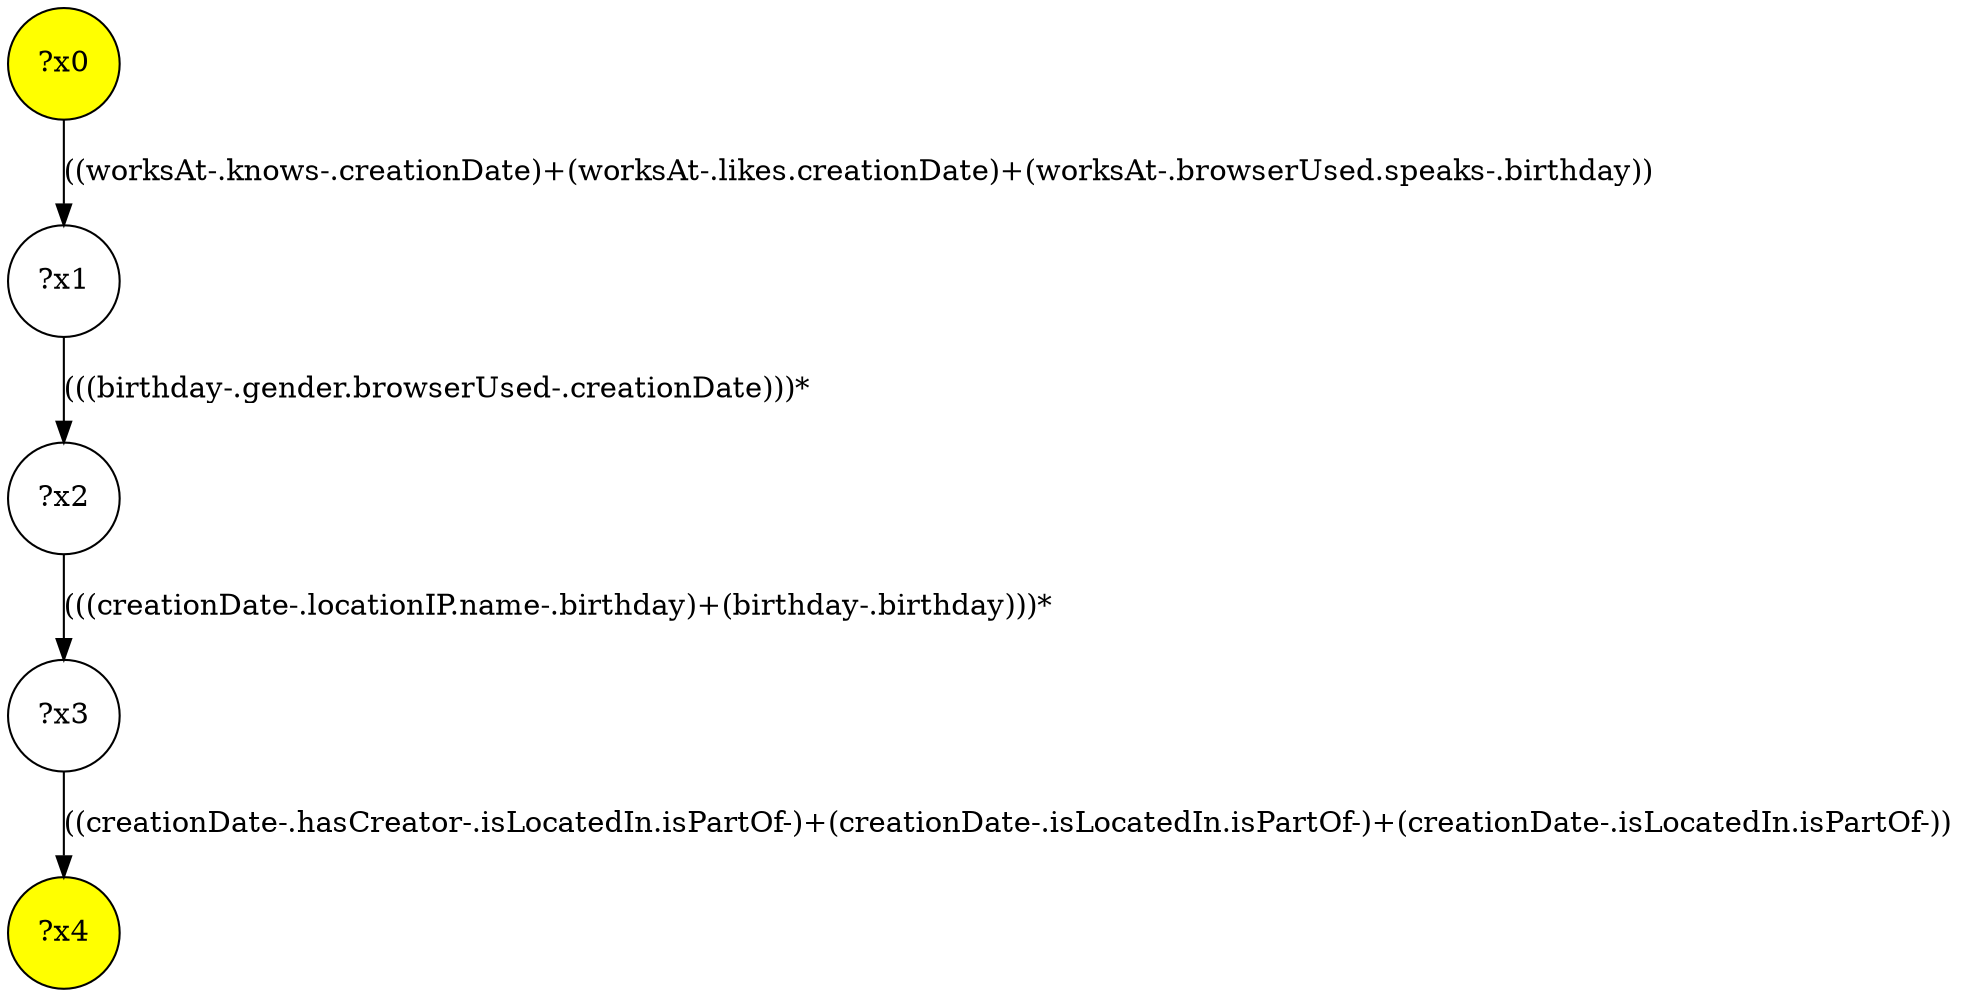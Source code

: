 digraph g {
	x0 [fillcolor="yellow", style="filled," shape=circle, label="?x0"];
	x4 [fillcolor="yellow", style="filled," shape=circle, label="?x4"];
	x1 [shape=circle, label="?x1"];
	x0 -> x1 [label="((worksAt-.knows-.creationDate)+(worksAt-.likes.creationDate)+(worksAt-.browserUsed.speaks-.birthday))"];
	x2 [shape=circle, label="?x2"];
	x1 -> x2 [label="(((birthday-.gender.browserUsed-.creationDate)))*"];
	x3 [shape=circle, label="?x3"];
	x2 -> x3 [label="(((creationDate-.locationIP.name-.birthday)+(birthday-.birthday)))*"];
	x3 -> x4 [label="((creationDate-.hasCreator-.isLocatedIn.isPartOf-)+(creationDate-.isLocatedIn.isPartOf-)+(creationDate-.isLocatedIn.isPartOf-))"];
}
